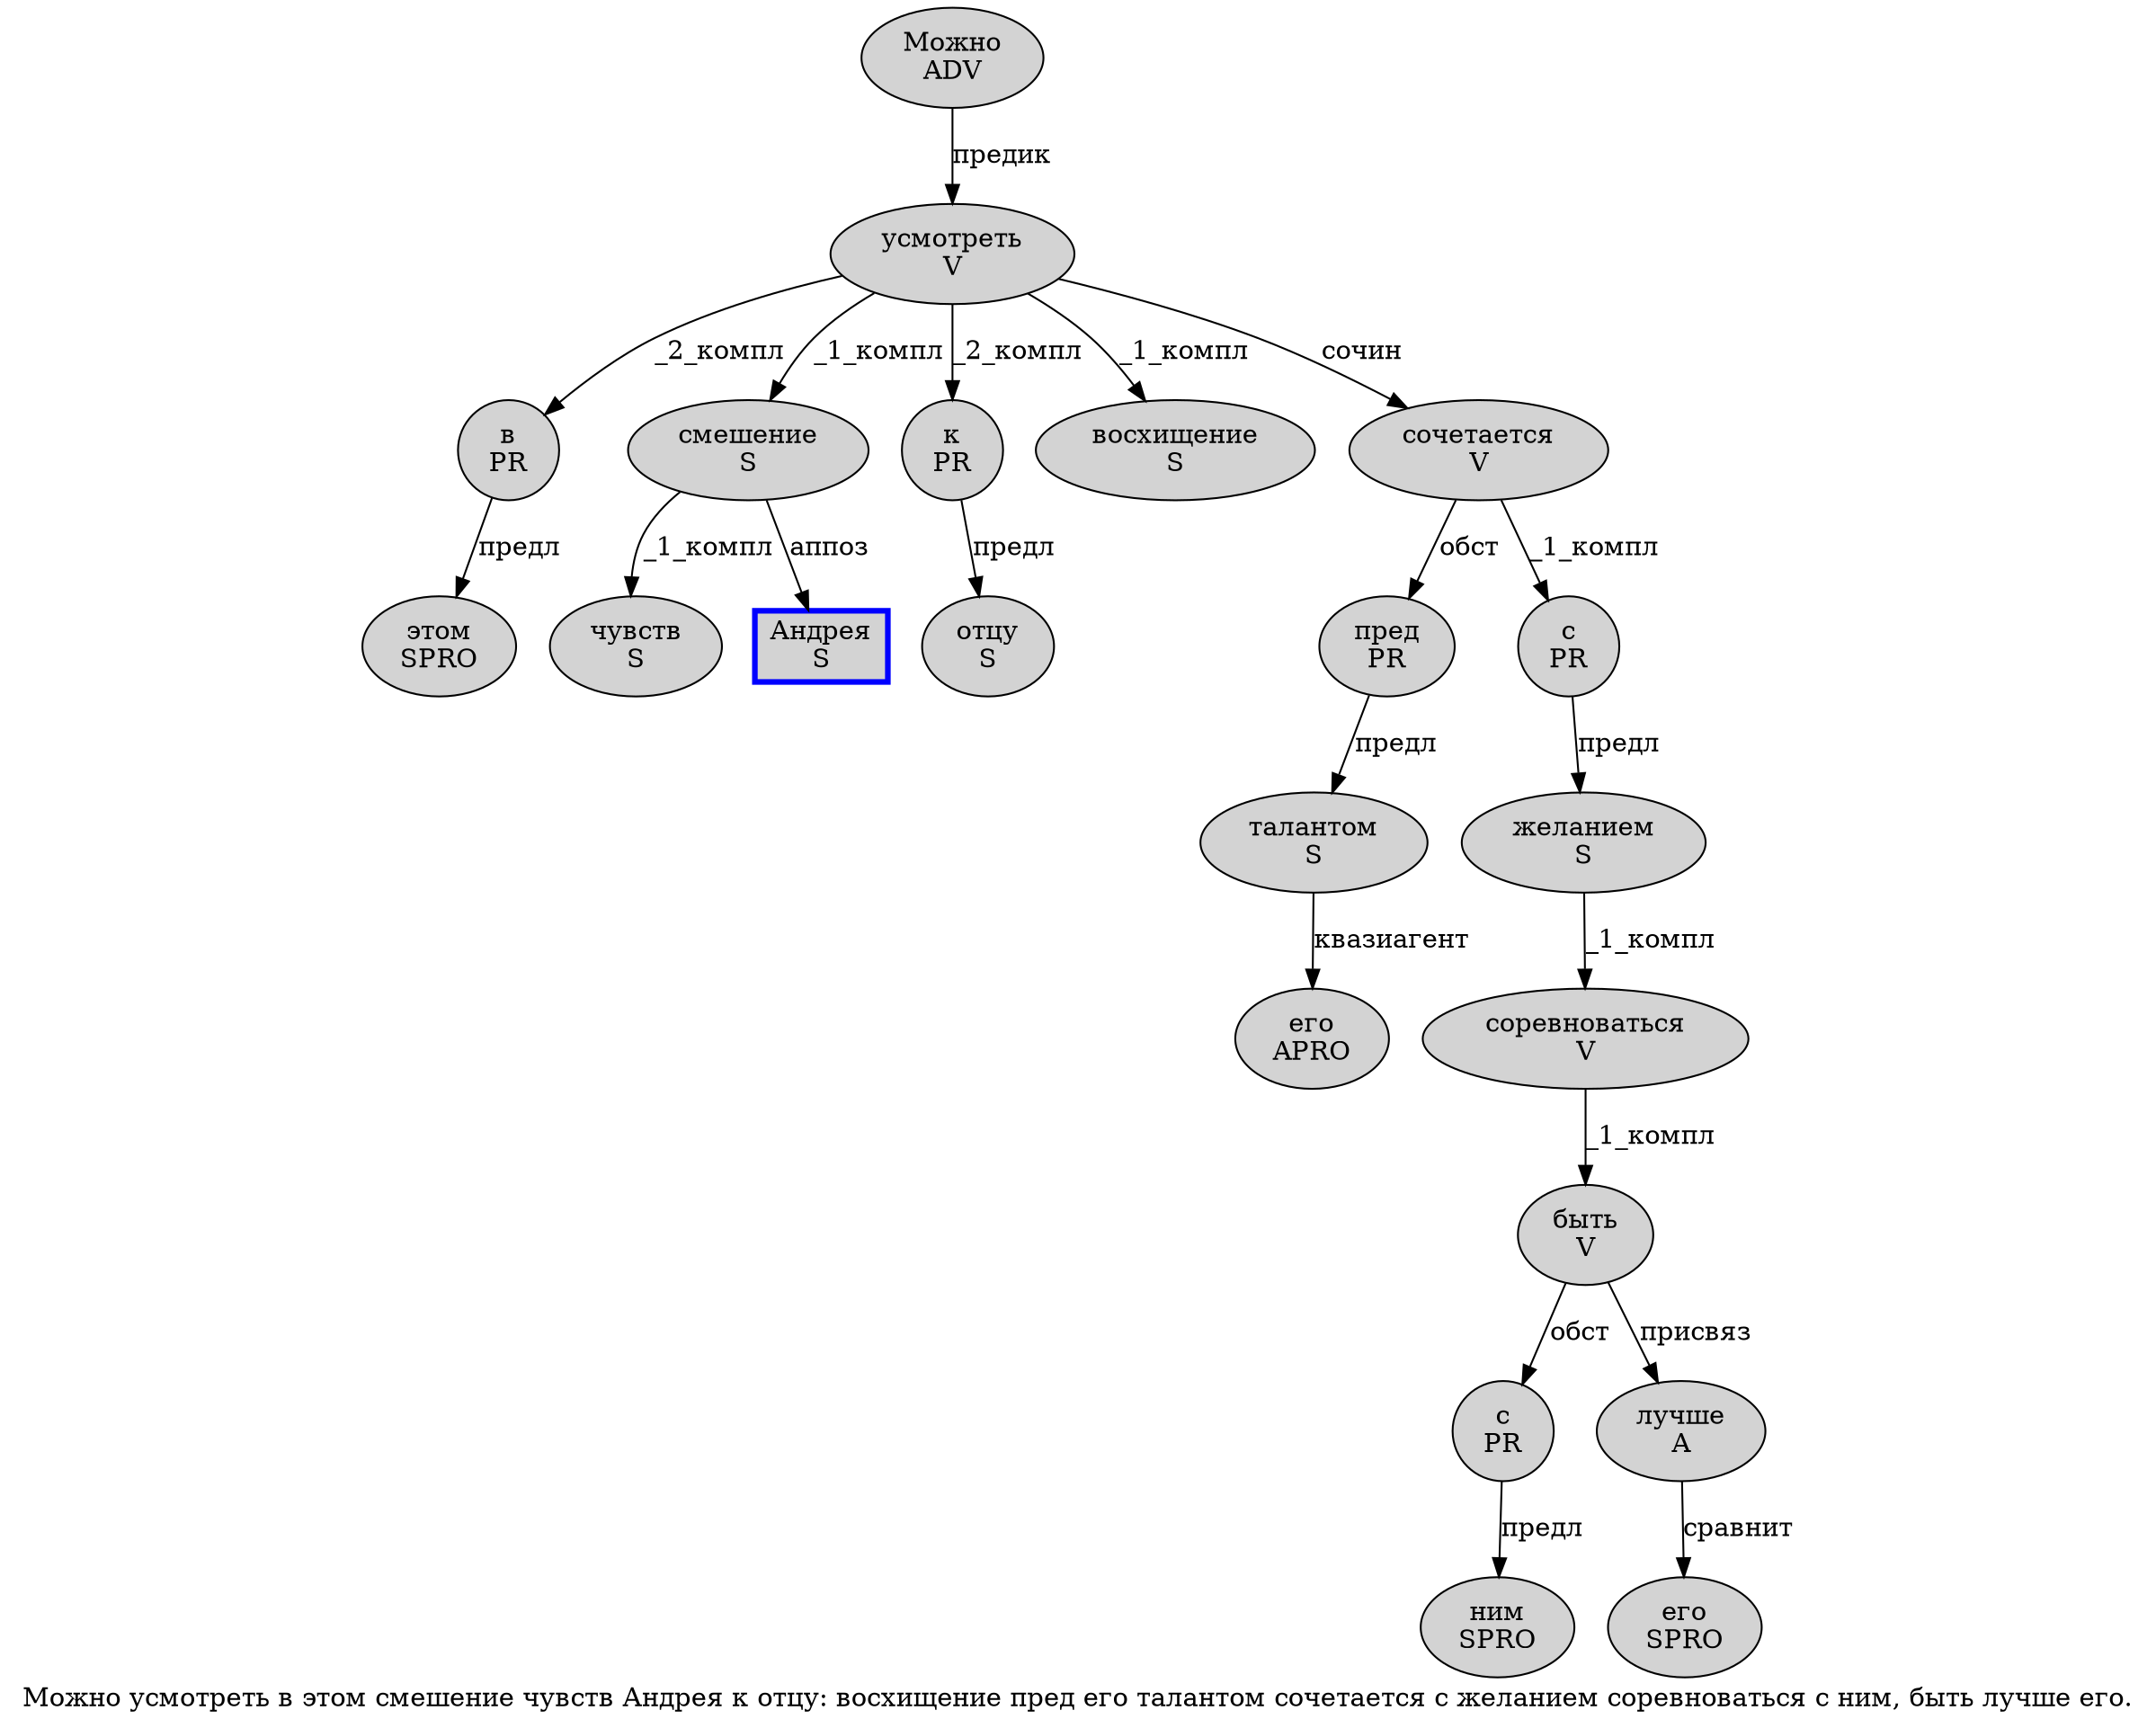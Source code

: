 digraph SENTENCE_2027 {
	graph [label="Можно усмотреть в этом смешение чувств Андрея к отцу: восхищение пред его талантом сочетается с желанием соревноваться с ним, быть лучше его."]
	node [style=filled]
		0 [label="Можно
ADV" color="" fillcolor=lightgray penwidth=1 shape=ellipse]
		1 [label="усмотреть
V" color="" fillcolor=lightgray penwidth=1 shape=ellipse]
		2 [label="в
PR" color="" fillcolor=lightgray penwidth=1 shape=ellipse]
		3 [label="этом
SPRO" color="" fillcolor=lightgray penwidth=1 shape=ellipse]
		4 [label="смешение
S" color="" fillcolor=lightgray penwidth=1 shape=ellipse]
		5 [label="чувств
S" color="" fillcolor=lightgray penwidth=1 shape=ellipse]
		6 [label="Андрея
S" color=blue fillcolor=lightgray penwidth=3 shape=box]
		7 [label="к
PR" color="" fillcolor=lightgray penwidth=1 shape=ellipse]
		8 [label="отцу
S" color="" fillcolor=lightgray penwidth=1 shape=ellipse]
		10 [label="восхищение
S" color="" fillcolor=lightgray penwidth=1 shape=ellipse]
		11 [label="пред
PR" color="" fillcolor=lightgray penwidth=1 shape=ellipse]
		12 [label="его
APRO" color="" fillcolor=lightgray penwidth=1 shape=ellipse]
		13 [label="талантом
S" color="" fillcolor=lightgray penwidth=1 shape=ellipse]
		14 [label="сочетается
V" color="" fillcolor=lightgray penwidth=1 shape=ellipse]
		15 [label="с
PR" color="" fillcolor=lightgray penwidth=1 shape=ellipse]
		16 [label="желанием
S" color="" fillcolor=lightgray penwidth=1 shape=ellipse]
		17 [label="соревноваться
V" color="" fillcolor=lightgray penwidth=1 shape=ellipse]
		18 [label="с
PR" color="" fillcolor=lightgray penwidth=1 shape=ellipse]
		19 [label="ним
SPRO" color="" fillcolor=lightgray penwidth=1 shape=ellipse]
		21 [label="быть
V" color="" fillcolor=lightgray penwidth=1 shape=ellipse]
		22 [label="лучше
A" color="" fillcolor=lightgray penwidth=1 shape=ellipse]
		23 [label="его
SPRO" color="" fillcolor=lightgray penwidth=1 shape=ellipse]
			1 -> 2 [label="_2_компл"]
			1 -> 4 [label="_1_компл"]
			1 -> 7 [label="_2_компл"]
			1 -> 10 [label="_1_компл"]
			1 -> 14 [label="сочин"]
			4 -> 5 [label="_1_компл"]
			4 -> 6 [label="аппоз"]
			11 -> 13 [label="предл"]
			15 -> 16 [label="предл"]
			7 -> 8 [label="предл"]
			0 -> 1 [label="предик"]
			13 -> 12 [label="квазиагент"]
			14 -> 11 [label="обст"]
			14 -> 15 [label="_1_компл"]
			22 -> 23 [label="сравнит"]
			2 -> 3 [label="предл"]
			17 -> 21 [label="_1_компл"]
			16 -> 17 [label="_1_компл"]
			18 -> 19 [label="предл"]
			21 -> 18 [label="обст"]
			21 -> 22 [label="присвяз"]
}